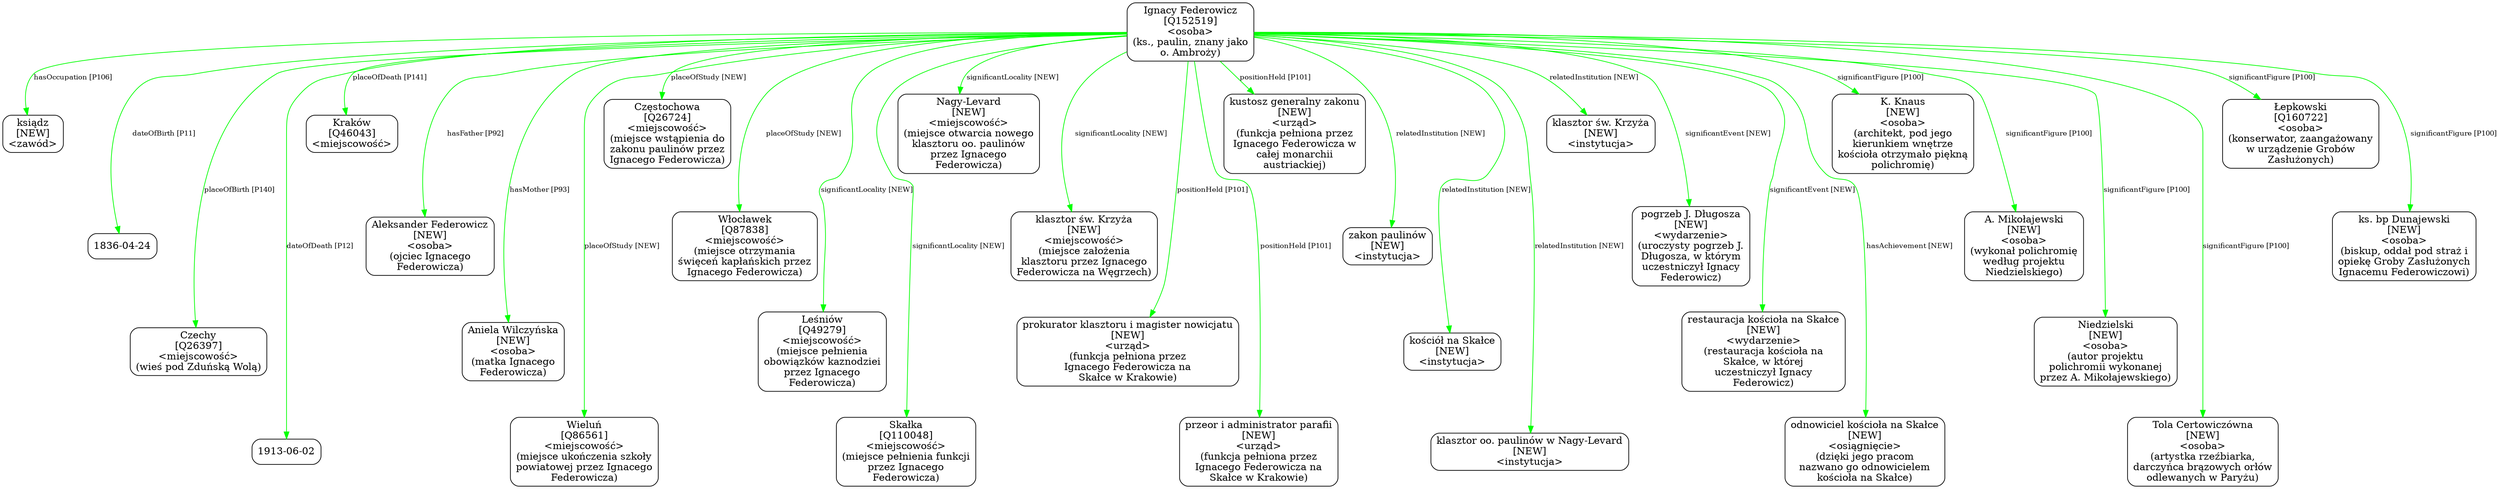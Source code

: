 digraph {
	node [shape=box,
		style=rounded
	];
	edge [fontsize=10];
	"Ignacy Federowicz
[Q152519]
<osoba>
(ks., paulin, znany jako
o. Ambroży)"	[color=black,
		label="Ignacy Federowicz
[Q152519]
<osoba>
(ks., paulin, znany jako
o. Ambroży)"];
	"Ignacy Federowicz
[Q152519]
<osoba>
(ks., paulin, znany jako
o. Ambroży)" -> "ksiądz
[NEW]
<zawód>"	[color=green,
		label="hasOccupation [P106]",
		minlen=1];
	"Ignacy Federowicz
[Q152519]
<osoba>
(ks., paulin, znany jako
o. Ambroży)" -> "1836-04-24"	[color=green,
		label="dateOfBirth [P11]",
		minlen=2];
	"Ignacy Federowicz
[Q152519]
<osoba>
(ks., paulin, znany jako
o. Ambroży)" -> "Czechy
[Q26397]
<miejscowość>
(wieś pod Zduńską Wolą)"	[color=green,
		label="placeOfBirth [P140]",
		minlen=3];
	"Ignacy Federowicz
[Q152519]
<osoba>
(ks., paulin, znany jako
o. Ambroży)" -> "1913-06-02"	[color=green,
		label="dateOfDeath [P12]",
		minlen=4];
	"Ignacy Federowicz
[Q152519]
<osoba>
(ks., paulin, znany jako
o. Ambroży)" -> "Kraków
[Q46043]
<miejscowość>"	[color=green,
		label="placeOfDeath [P141]",
		minlen=1];
	"Ignacy Federowicz
[Q152519]
<osoba>
(ks., paulin, znany jako
o. Ambroży)" -> "Aleksander Federowicz
[NEW]
<osoba>
(ojciec Ignacego
Federowicza)"	[color=green,
		label="hasFather [P92]",
		minlen=2];
	"Ignacy Federowicz
[Q152519]
<osoba>
(ks., paulin, znany jako
o. Ambroży)" -> "Aniela Wilczyńska
[NEW]
<osoba>
(matka Ignacego
Federowicza)"	[color=green,
		label="hasMother [P93]",
		minlen=3];
	"Ignacy Federowicz
[Q152519]
<osoba>
(ks., paulin, znany jako
o. Ambroży)" -> "Wieluń
[Q86561]
<miejscowość>
(miejsce ukończenia szkoły
powiatowej przez Ignacego
Federowicza)"	[color=green,
		label="placeOfStudy [NEW]",
		minlen=4];
	"Ignacy Federowicz
[Q152519]
<osoba>
(ks., paulin, znany jako
o. Ambroży)" -> "Częstochowa
[Q26724]
<miejscowość>
(miejsce wstąpienia do
zakonu paulinów przez
Ignacego Federowicza)"	[color=green,
		label="placeOfStudy [NEW]",
		minlen=1];
	"Ignacy Federowicz
[Q152519]
<osoba>
(ks., paulin, znany jako
o. Ambroży)" -> "Włocławek
[Q87838]
<miejscowość>
(miejsce otrzymania
święceń kapłańskich przez
Ignacego Federowicza)"	[color=green,
		label="placeOfStudy [NEW]",
		minlen=2];
	"Ignacy Federowicz
[Q152519]
<osoba>
(ks., paulin, znany jako
o. Ambroży)" -> "Leśniów
[Q49279]
<miejscowość>
(miejsce pełnienia
obowiązków kaznodziei
przez Ignacego
Federowicza)"	[color=green,
		label="significantLocality [NEW]",
		minlen=3];
	"Ignacy Federowicz
[Q152519]
<osoba>
(ks., paulin, znany jako
o. Ambroży)" -> "Skałka
[Q110048]
<miejscowość>
(miejsce pełnienia funkcji
przez Ignacego
Federowicza)"	[color=green,
		label="significantLocality [NEW]",
		minlen=4];
	"Ignacy Federowicz
[Q152519]
<osoba>
(ks., paulin, znany jako
o. Ambroży)" -> "Nagy-Levard
[NEW]
<miejscowość>
(miejsce otwarcia nowego
klasztoru oo. paulinów
przez Ignacego
Federowicza)"	[color=green,
		label="significantLocality [NEW]",
		minlen=1];
	"Ignacy Federowicz
[Q152519]
<osoba>
(ks., paulin, znany jako
o. Ambroży)" -> "klasztor św. Krzyża
[NEW]
<miejscowość>
(miejsce założenia
klasztoru przez Ignacego
Federowicza na Węgrzech)"	[color=green,
		label="significantLocality [NEW]",
		minlen=2];
	"Ignacy Federowicz
[Q152519]
<osoba>
(ks., paulin, znany jako
o. Ambroży)" -> "prokurator klasztoru i magister nowicjatu
[NEW]
<urząd>
(funkcja pełniona przez
Ignacego Federowicza na
Skałce w Krakowie)"	[color=green,
		label="positionHeld [P101]",
		minlen=3];
	"Ignacy Federowicz
[Q152519]
<osoba>
(ks., paulin, znany jako
o. Ambroży)" -> "przeor i administrator parafii
[NEW]
<urząd>
(funkcja pełniona przez
Ignacego Federowicza na
Skałce w Krakowie)"	[color=green,
		label="positionHeld [P101]",
		minlen=4];
	"Ignacy Federowicz
[Q152519]
<osoba>
(ks., paulin, znany jako
o. Ambroży)" -> "kustosz generalny zakonu
[NEW]
<urząd>
(funkcja pełniona przez
Ignacego Federowicza w
całej monarchii
austriackiej)"	[color=green,
		label="positionHeld [P101]",
		minlen=1];
	"Ignacy Federowicz
[Q152519]
<osoba>
(ks., paulin, znany jako
o. Ambroży)" -> "zakon paulinów
[NEW]
<instytucja>"	[color=green,
		label="relatedInstitution [NEW]",
		minlen=2];
	"Ignacy Federowicz
[Q152519]
<osoba>
(ks., paulin, znany jako
o. Ambroży)" -> "kościół na Skałce
[NEW]
<instytucja>"	[color=green,
		label="relatedInstitution [NEW]",
		minlen=3];
	"Ignacy Federowicz
[Q152519]
<osoba>
(ks., paulin, znany jako
o. Ambroży)" -> "klasztor oo. paulinów w Nagy-Levard
[NEW]
<instytucja>"	[color=green,
		label="relatedInstitution [NEW]",
		minlen=4];
	"Ignacy Federowicz
[Q152519]
<osoba>
(ks., paulin, znany jako
o. Ambroży)" -> "klasztor św. Krzyża
[NEW]
<instytucja>"	[color=green,
		label="relatedInstitution [NEW]",
		minlen=1];
	"Ignacy Federowicz
[Q152519]
<osoba>
(ks., paulin, znany jako
o. Ambroży)" -> "pogrzeb J. Długosza
[NEW]
<wydarzenie>
(uroczysty pogrzeb J.
Długosza, w którym
uczestniczył Ignacy
Federowicz)"	[color=green,
		label="significantEvent [NEW]",
		minlen=2];
	"Ignacy Federowicz
[Q152519]
<osoba>
(ks., paulin, znany jako
o. Ambroży)" -> "restauracja kościoła na Skałce
[NEW]
<wydarzenie>
(restauracja kościoła na
Skałce, w której
uczestniczył Ignacy
Federowicz)"	[color=green,
		label="significantEvent [NEW]",
		minlen=3];
	"Ignacy Federowicz
[Q152519]
<osoba>
(ks., paulin, znany jako
o. Ambroży)" -> "odnowiciel kościoła na Skałce
[NEW]
<osiągnięcie>
(dzięki jego pracom
nazwano go odnowicielem
kościoła na Skałce)"	[color=green,
		label="hasAchievement [NEW]",
		minlen=4];
	"Ignacy Federowicz
[Q152519]
<osoba>
(ks., paulin, znany jako
o. Ambroży)" -> "K. Knaus
[NEW]
<osoba>
(architekt, pod jego
kierunkiem wnętrze
kościoła otrzymało piękną
polichromię)"	[color=green,
		label="significantFigure [P100]",
		minlen=1];
	"Ignacy Federowicz
[Q152519]
<osoba>
(ks., paulin, znany jako
o. Ambroży)" -> "A. Mikołajewski
[NEW]
<osoba>
(wykonał polichromię
według projektu
Niedzielskiego)"	[color=green,
		label="significantFigure [P100]",
		minlen=2];
	"Ignacy Federowicz
[Q152519]
<osoba>
(ks., paulin, znany jako
o. Ambroży)" -> "Niedzielski
[NEW]
<osoba>
(autor projektu
polichromii wykonanej
przez A. Mikołajewskiego)"	[color=green,
		label="significantFigure [P100]",
		minlen=3];
	"Ignacy Federowicz
[Q152519]
<osoba>
(ks., paulin, znany jako
o. Ambroży)" -> "Tola Certowiczówna
[NEW]
<osoba>
(artystka rzeźbiarka,
darczyńca brązowych orłów
odlewanych w Paryżu)"	[color=green,
		label="significantFigure [P100]",
		minlen=4];
	"Ignacy Federowicz
[Q152519]
<osoba>
(ks., paulin, znany jako
o. Ambroży)" -> "Łepkowski
[Q160722]
<osoba>
(konserwator, zaangażowany
w urządzenie Grobów
Zasłużonych)"	[color=green,
		label="significantFigure [P100]",
		minlen=1];
	"Ignacy Federowicz
[Q152519]
<osoba>
(ks., paulin, znany jako
o. Ambroży)" -> "ks. bp Dunajewski
[NEW]
<osoba>
(biskup, oddał pod straż i
opiekę Groby Zasłużonych
Ignacemu Federowiczowi)"	[color=green,
		label="significantFigure [P100]",
		minlen=2];
}
